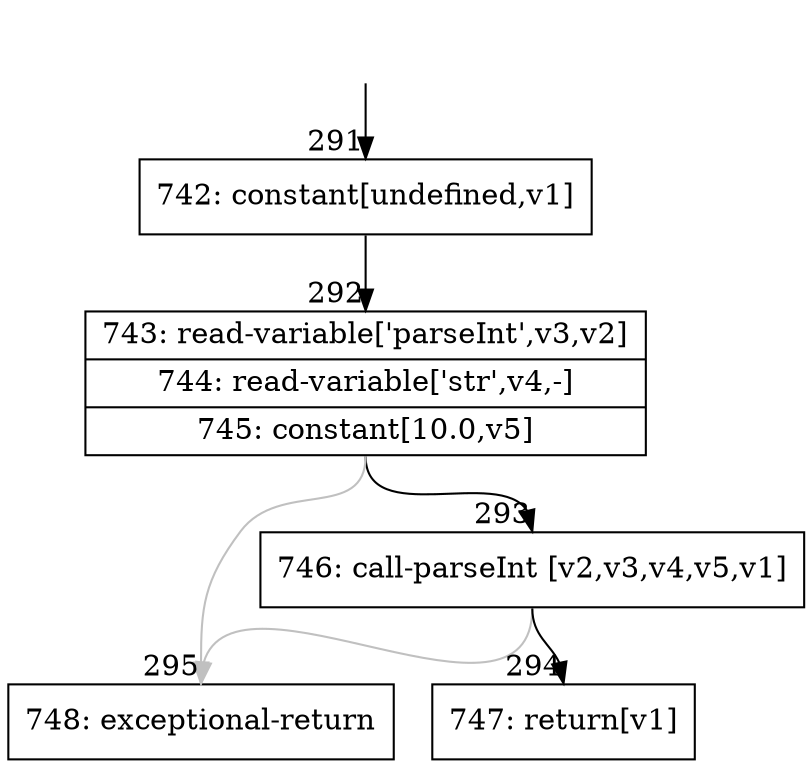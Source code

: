 digraph {
rankdir="TD"
BB_entry21[shape=none,label=""];
BB_entry21 -> BB291 [tailport=s, headport=n, headlabel="    291"]
BB291 [shape=record label="{742: constant[undefined,v1]}" ] 
BB291 -> BB292 [tailport=s, headport=n, headlabel="      292"]
BB292 [shape=record label="{743: read-variable['parseInt',v3,v2]|744: read-variable['str',v4,-]|745: constant[10.0,v5]}" ] 
BB292 -> BB293 [tailport=s, headport=n, headlabel="      293"]
BB292 -> BB295 [tailport=s, headport=n, color=gray, headlabel="      295"]
BB293 [shape=record label="{746: call-parseInt [v2,v3,v4,v5,v1]}" ] 
BB293 -> BB294 [tailport=s, headport=n, headlabel="      294"]
BB293 -> BB295 [tailport=s, headport=n, color=gray]
BB294 [shape=record label="{747: return[v1]}" ] 
BB295 [shape=record label="{748: exceptional-return}" ] 
//#$~ 488
}
